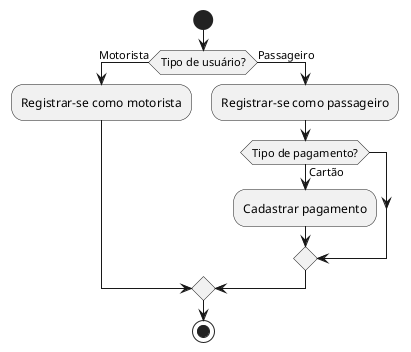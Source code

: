 @startuml
|Usuário|
start
if (Tipo de usuário?) then (Motorista)
:Registrar-se como motorista;
else (Passageiro)
:Registrar-se como passageiro;
if (Tipo de pagamento?) then (Cartão)
:Cadastrar pagamento;
endif
endif
stop
@enduml
